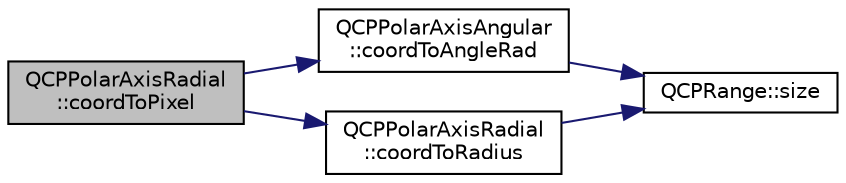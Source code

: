 digraph "QCPPolarAxisRadial::coordToPixel"
{
 // LATEX_PDF_SIZE
  edge [fontname="Helvetica",fontsize="10",labelfontname="Helvetica",labelfontsize="10"];
  node [fontname="Helvetica",fontsize="10",shape=record];
  rankdir="LR";
  Node1 [label="QCPPolarAxisRadial\l::coordToPixel",height=0.2,width=0.4,color="black", fillcolor="grey75", style="filled", fontcolor="black",tooltip=" "];
  Node1 -> Node2 [color="midnightblue",fontsize="10",style="solid",fontname="Helvetica"];
  Node2 [label="QCPPolarAxisAngular\l::coordToAngleRad",height=0.2,width=0.4,color="black", fillcolor="white", style="filled",URL="$classQCPPolarAxisAngular.html#adcf5f87f947e7eed1cc76548911d9760",tooltip=" "];
  Node2 -> Node3 [color="midnightblue",fontsize="10",style="solid",fontname="Helvetica"];
  Node3 [label="QCPRange::size",height=0.2,width=0.4,color="black", fillcolor="white", style="filled",URL="$classQCPRange.html#a62326e7cc4316b96df6a60813230e63f",tooltip=" "];
  Node1 -> Node4 [color="midnightblue",fontsize="10",style="solid",fontname="Helvetica"];
  Node4 [label="QCPPolarAxisRadial\l::coordToRadius",height=0.2,width=0.4,color="black", fillcolor="white", style="filled",URL="$classQCPPolarAxisRadial.html#a1e36010478515adb6dd245ef74060868",tooltip=" "];
  Node4 -> Node3 [color="midnightblue",fontsize="10",style="solid",fontname="Helvetica"];
}
